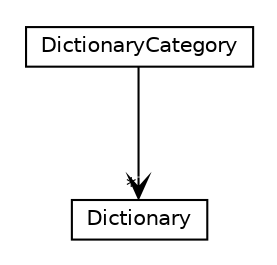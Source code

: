 #!/usr/local/bin/dot
#
# Class diagram 
# Generated by UMLGraph version R5_6_6-8-g8d7759 (http://www.umlgraph.org/)
#

digraph G {
	edge [fontname="Helvetica",fontsize=10,labelfontname="Helvetica",labelfontsize=10];
	node [fontname="Helvetica",fontsize=10,shape=plaintext];
	nodesep=0.25;
	ranksep=0.5;
	// org.dayatang.persistence.test.domain.DictionaryCategory
	c0 [label=<<table title="org.dayatang.persistence.test.domain.DictionaryCategory" border="0" cellborder="1" cellspacing="0" cellpadding="2" port="p" href="./DictionaryCategory.html">
		<tr><td><table border="0" cellspacing="0" cellpadding="1">
<tr><td align="center" balign="center"> DictionaryCategory </td></tr>
		</table></td></tr>
		</table>>, URL="./DictionaryCategory.html", fontname="Helvetica", fontcolor="black", fontsize=10.0];
	// org.dayatang.persistence.test.domain.Dictionary
	c1 [label=<<table title="org.dayatang.persistence.test.domain.Dictionary" border="0" cellborder="1" cellspacing="0" cellpadding="2" port="p" href="./Dictionary.html">
		<tr><td><table border="0" cellspacing="0" cellpadding="1">
<tr><td align="center" balign="center"> Dictionary </td></tr>
		</table></td></tr>
		</table>>, URL="./Dictionary.html", fontname="Helvetica", fontcolor="black", fontsize=10.0];
	// org.dayatang.persistence.test.domain.DictionaryCategory NAVASSOC org.dayatang.persistence.test.domain.Dictionary
	c0:p -> c1:p [taillabel="", label=" "headlabel="*", fontname="Helvetica", fontcolor="black", fontsize=10.0, color="black", arrowhead=open];
}

